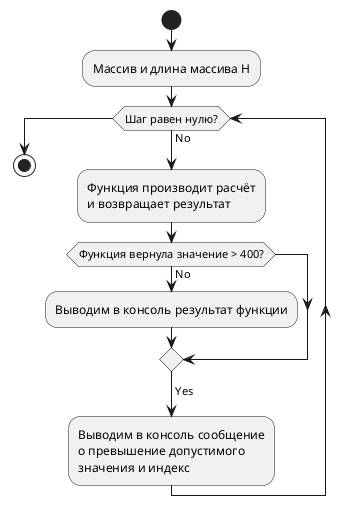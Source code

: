 @startuml
start

:Массив и длина массива Н;
while (Шаг равен нулю?)
->No;
:Функция производит расчёт 
и возвращает результат;
if (Функция вернула значение > 400?) then (No)
:Выводим в консоль результат функции;
endif 
->Yes;
:Выводим в консоль сообщение
о превышение допустимого 
значения и индекс;

endwhile 
stop

@enduml